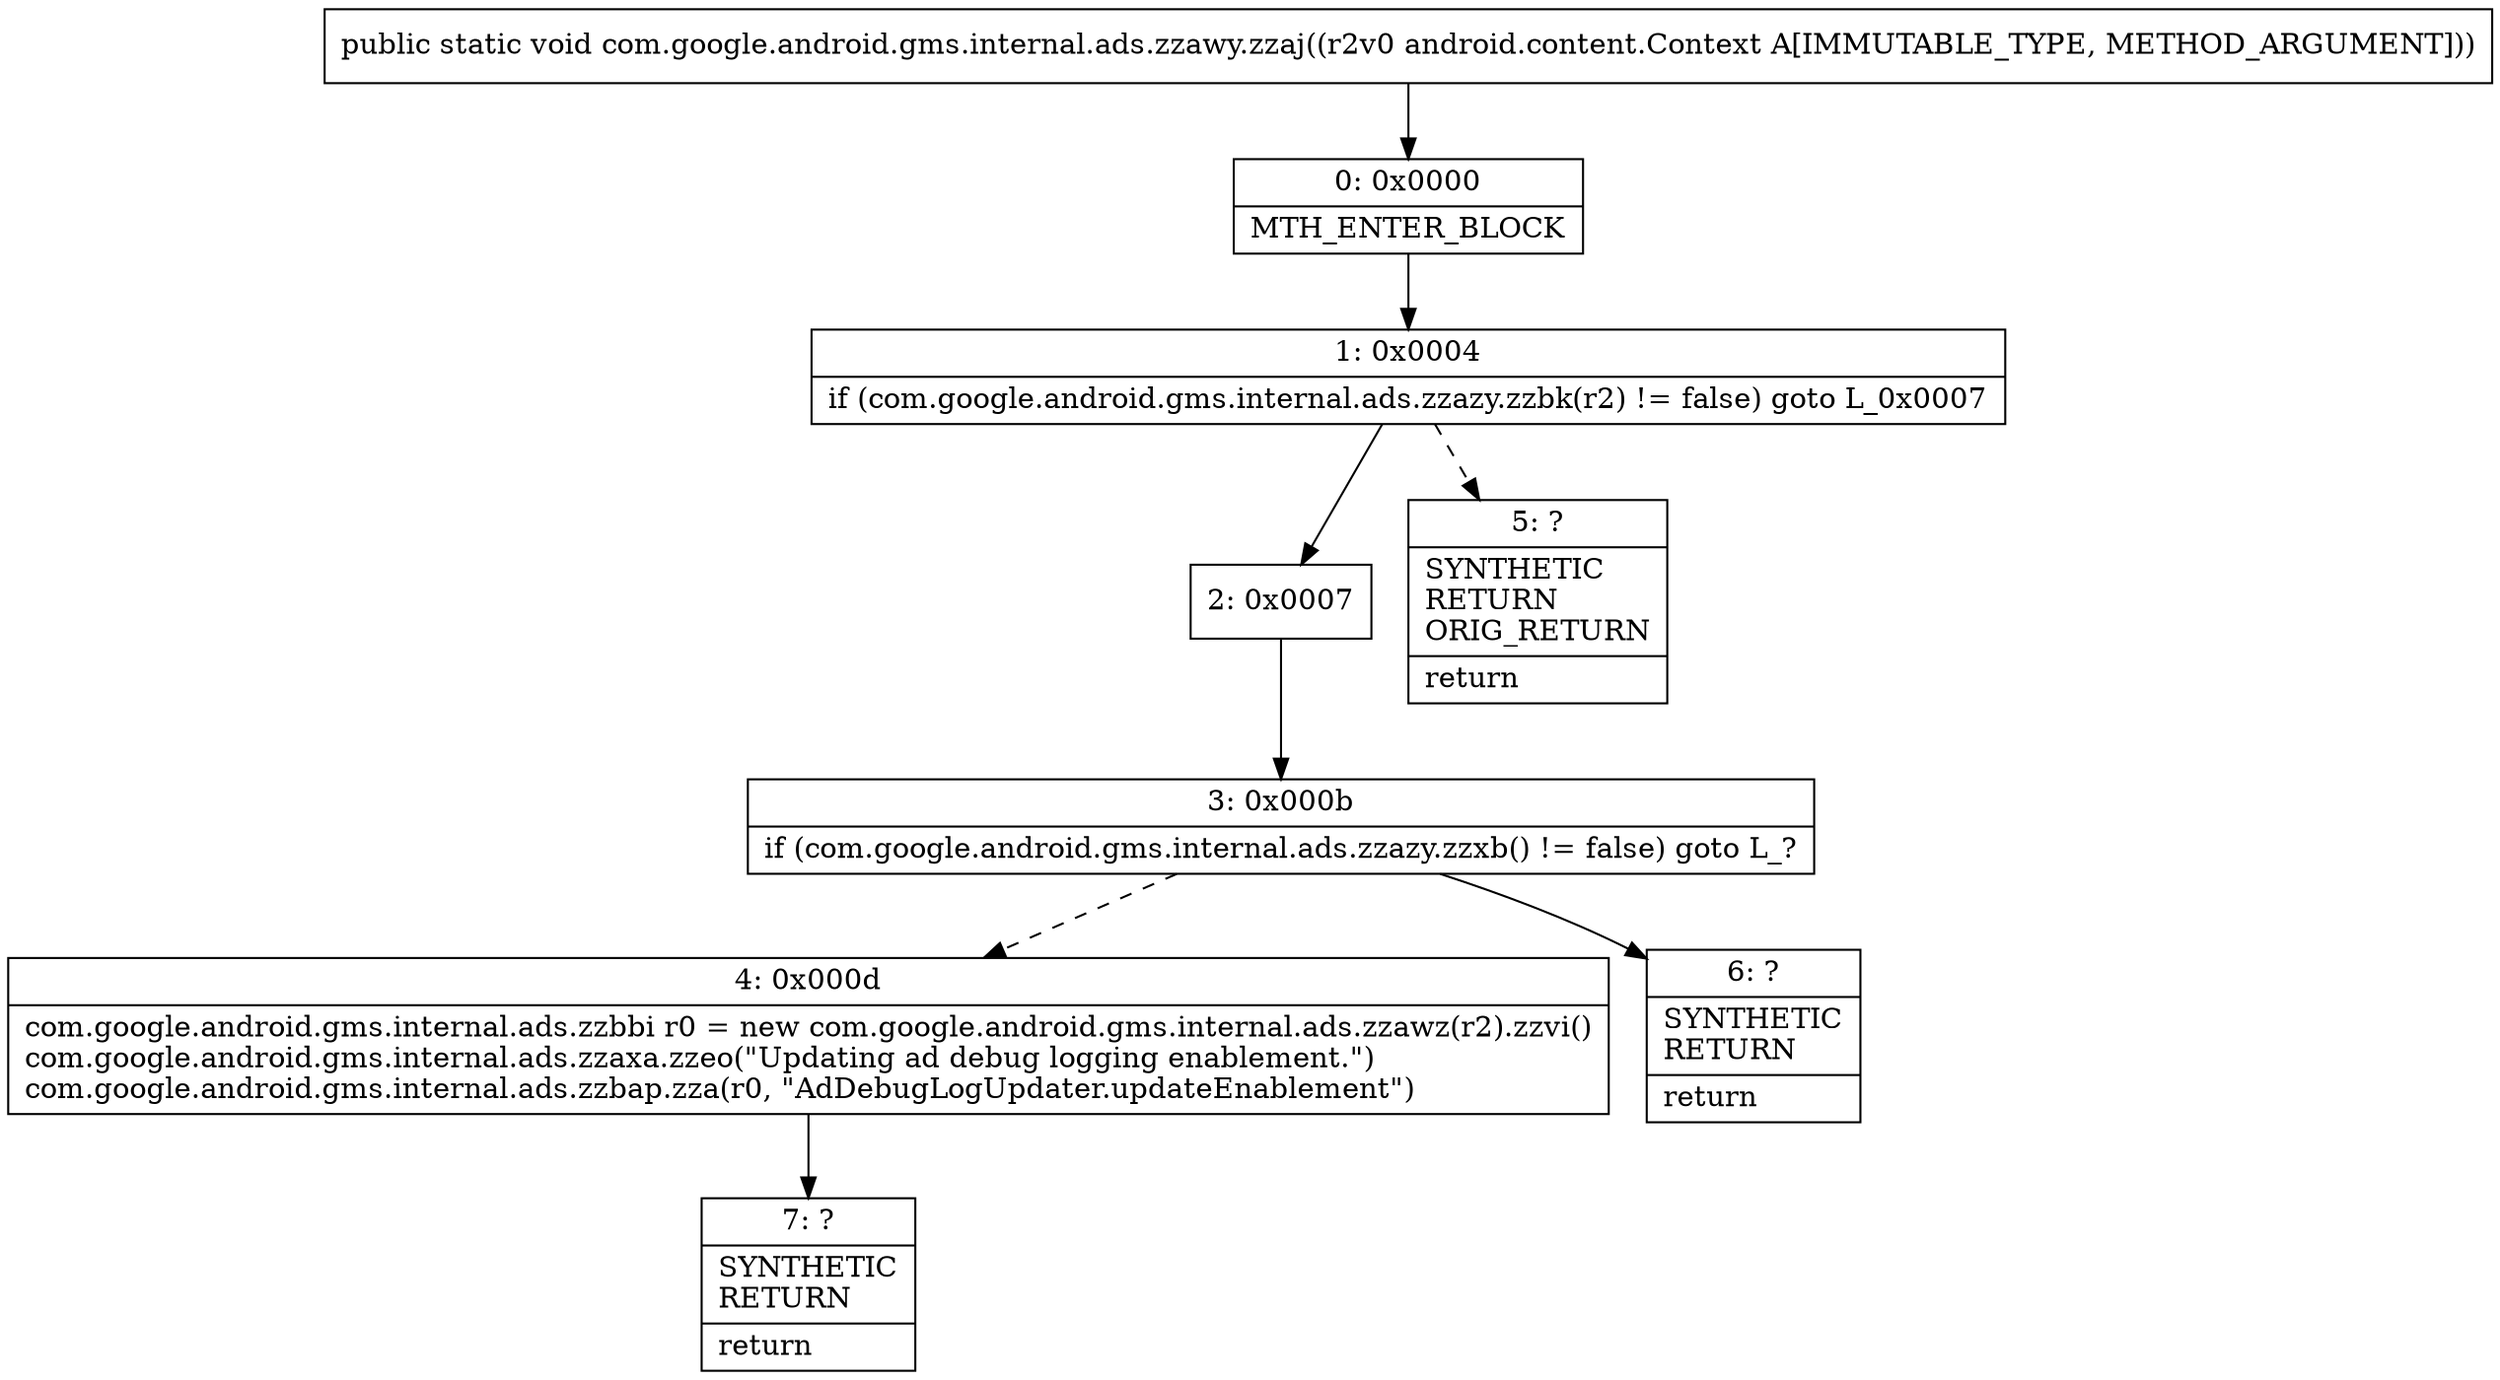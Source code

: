 digraph "CFG forcom.google.android.gms.internal.ads.zzawy.zzaj(Landroid\/content\/Context;)V" {
Node_0 [shape=record,label="{0\:\ 0x0000|MTH_ENTER_BLOCK\l}"];
Node_1 [shape=record,label="{1\:\ 0x0004|if (com.google.android.gms.internal.ads.zzazy.zzbk(r2) != false) goto L_0x0007\l}"];
Node_2 [shape=record,label="{2\:\ 0x0007}"];
Node_3 [shape=record,label="{3\:\ 0x000b|if (com.google.android.gms.internal.ads.zzazy.zzxb() != false) goto L_?\l}"];
Node_4 [shape=record,label="{4\:\ 0x000d|com.google.android.gms.internal.ads.zzbbi r0 = new com.google.android.gms.internal.ads.zzawz(r2).zzvi()\lcom.google.android.gms.internal.ads.zzaxa.zzeo(\"Updating ad debug logging enablement.\")\lcom.google.android.gms.internal.ads.zzbap.zza(r0, \"AdDebugLogUpdater.updateEnablement\")\l}"];
Node_5 [shape=record,label="{5\:\ ?|SYNTHETIC\lRETURN\lORIG_RETURN\l|return\l}"];
Node_6 [shape=record,label="{6\:\ ?|SYNTHETIC\lRETURN\l|return\l}"];
Node_7 [shape=record,label="{7\:\ ?|SYNTHETIC\lRETURN\l|return\l}"];
MethodNode[shape=record,label="{public static void com.google.android.gms.internal.ads.zzawy.zzaj((r2v0 android.content.Context A[IMMUTABLE_TYPE, METHOD_ARGUMENT])) }"];
MethodNode -> Node_0;
Node_0 -> Node_1;
Node_1 -> Node_2;
Node_1 -> Node_5[style=dashed];
Node_2 -> Node_3;
Node_3 -> Node_4[style=dashed];
Node_3 -> Node_6;
Node_4 -> Node_7;
}

